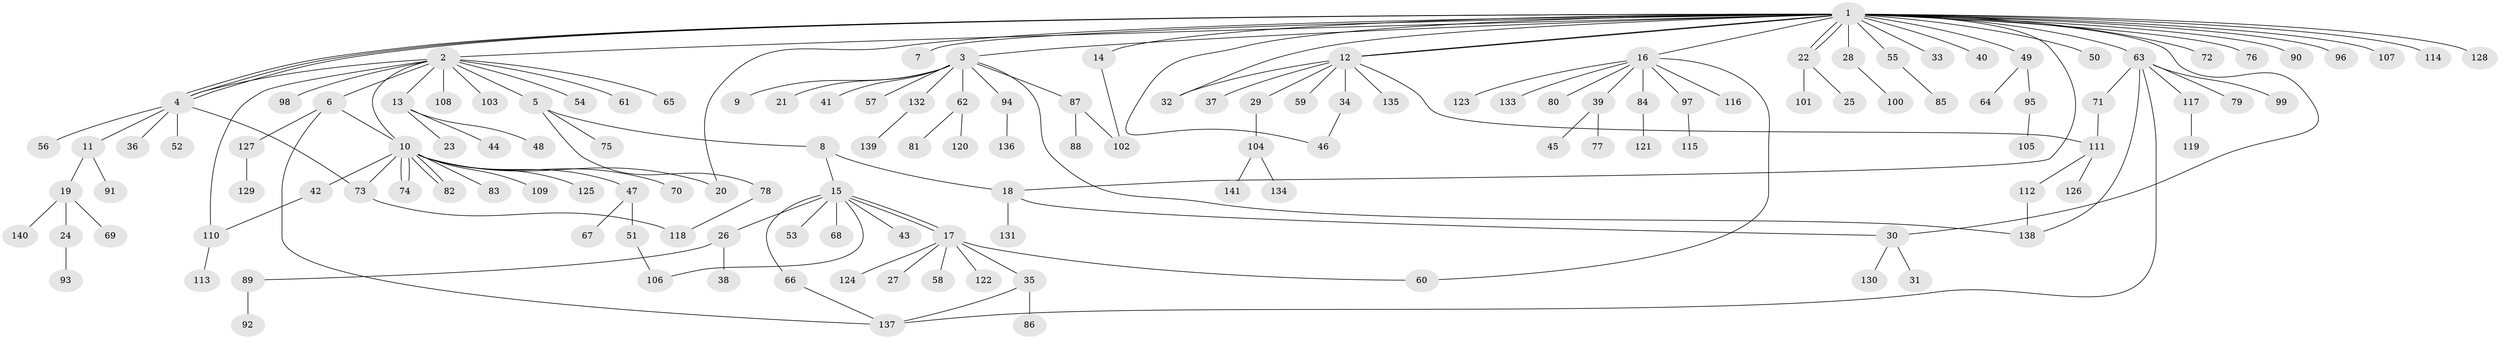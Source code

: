 // Generated by graph-tools (version 1.1) at 2025/14/03/09/25 04:14:39]
// undirected, 141 vertices, 166 edges
graph export_dot {
graph [start="1"]
  node [color=gray90,style=filled];
  1;
  2;
  3;
  4;
  5;
  6;
  7;
  8;
  9;
  10;
  11;
  12;
  13;
  14;
  15;
  16;
  17;
  18;
  19;
  20;
  21;
  22;
  23;
  24;
  25;
  26;
  27;
  28;
  29;
  30;
  31;
  32;
  33;
  34;
  35;
  36;
  37;
  38;
  39;
  40;
  41;
  42;
  43;
  44;
  45;
  46;
  47;
  48;
  49;
  50;
  51;
  52;
  53;
  54;
  55;
  56;
  57;
  58;
  59;
  60;
  61;
  62;
  63;
  64;
  65;
  66;
  67;
  68;
  69;
  70;
  71;
  72;
  73;
  74;
  75;
  76;
  77;
  78;
  79;
  80;
  81;
  82;
  83;
  84;
  85;
  86;
  87;
  88;
  89;
  90;
  91;
  92;
  93;
  94;
  95;
  96;
  97;
  98;
  99;
  100;
  101;
  102;
  103;
  104;
  105;
  106;
  107;
  108;
  109;
  110;
  111;
  112;
  113;
  114;
  115;
  116;
  117;
  118;
  119;
  120;
  121;
  122;
  123;
  124;
  125;
  126;
  127;
  128;
  129;
  130;
  131;
  132;
  133;
  134;
  135;
  136;
  137;
  138;
  139;
  140;
  141;
  1 -- 2;
  1 -- 3;
  1 -- 4;
  1 -- 4;
  1 -- 4;
  1 -- 7;
  1 -- 12;
  1 -- 12;
  1 -- 14;
  1 -- 16;
  1 -- 18;
  1 -- 20;
  1 -- 22;
  1 -- 22;
  1 -- 28;
  1 -- 30;
  1 -- 32;
  1 -- 33;
  1 -- 40;
  1 -- 46;
  1 -- 49;
  1 -- 50;
  1 -- 55;
  1 -- 63;
  1 -- 72;
  1 -- 76;
  1 -- 90;
  1 -- 96;
  1 -- 107;
  1 -- 114;
  1 -- 128;
  2 -- 4;
  2 -- 5;
  2 -- 6;
  2 -- 10;
  2 -- 13;
  2 -- 54;
  2 -- 61;
  2 -- 65;
  2 -- 98;
  2 -- 103;
  2 -- 108;
  2 -- 110;
  3 -- 9;
  3 -- 21;
  3 -- 41;
  3 -- 57;
  3 -- 62;
  3 -- 87;
  3 -- 94;
  3 -- 132;
  3 -- 138;
  4 -- 11;
  4 -- 36;
  4 -- 52;
  4 -- 56;
  4 -- 73;
  5 -- 8;
  5 -- 75;
  5 -- 78;
  6 -- 10;
  6 -- 127;
  6 -- 137;
  8 -- 15;
  8 -- 18;
  10 -- 20;
  10 -- 42;
  10 -- 47;
  10 -- 70;
  10 -- 73;
  10 -- 74;
  10 -- 74;
  10 -- 82;
  10 -- 82;
  10 -- 83;
  10 -- 109;
  10 -- 125;
  11 -- 19;
  11 -- 91;
  12 -- 29;
  12 -- 32;
  12 -- 34;
  12 -- 37;
  12 -- 59;
  12 -- 111;
  12 -- 135;
  13 -- 23;
  13 -- 44;
  13 -- 48;
  14 -- 102;
  15 -- 17;
  15 -- 17;
  15 -- 26;
  15 -- 43;
  15 -- 53;
  15 -- 66;
  15 -- 68;
  15 -- 106;
  16 -- 39;
  16 -- 60;
  16 -- 80;
  16 -- 84;
  16 -- 97;
  16 -- 116;
  16 -- 123;
  16 -- 133;
  17 -- 27;
  17 -- 35;
  17 -- 58;
  17 -- 60;
  17 -- 122;
  17 -- 124;
  18 -- 30;
  18 -- 131;
  19 -- 24;
  19 -- 69;
  19 -- 140;
  22 -- 25;
  22 -- 101;
  24 -- 93;
  26 -- 38;
  26 -- 89;
  28 -- 100;
  29 -- 104;
  30 -- 31;
  30 -- 130;
  34 -- 46;
  35 -- 86;
  35 -- 137;
  39 -- 45;
  39 -- 77;
  42 -- 110;
  47 -- 51;
  47 -- 67;
  49 -- 64;
  49 -- 95;
  51 -- 106;
  55 -- 85;
  62 -- 81;
  62 -- 120;
  63 -- 71;
  63 -- 79;
  63 -- 99;
  63 -- 117;
  63 -- 137;
  63 -- 138;
  66 -- 137;
  71 -- 111;
  73 -- 118;
  78 -- 118;
  84 -- 121;
  87 -- 88;
  87 -- 102;
  89 -- 92;
  94 -- 136;
  95 -- 105;
  97 -- 115;
  104 -- 134;
  104 -- 141;
  110 -- 113;
  111 -- 112;
  111 -- 126;
  112 -- 138;
  117 -- 119;
  127 -- 129;
  132 -- 139;
}
